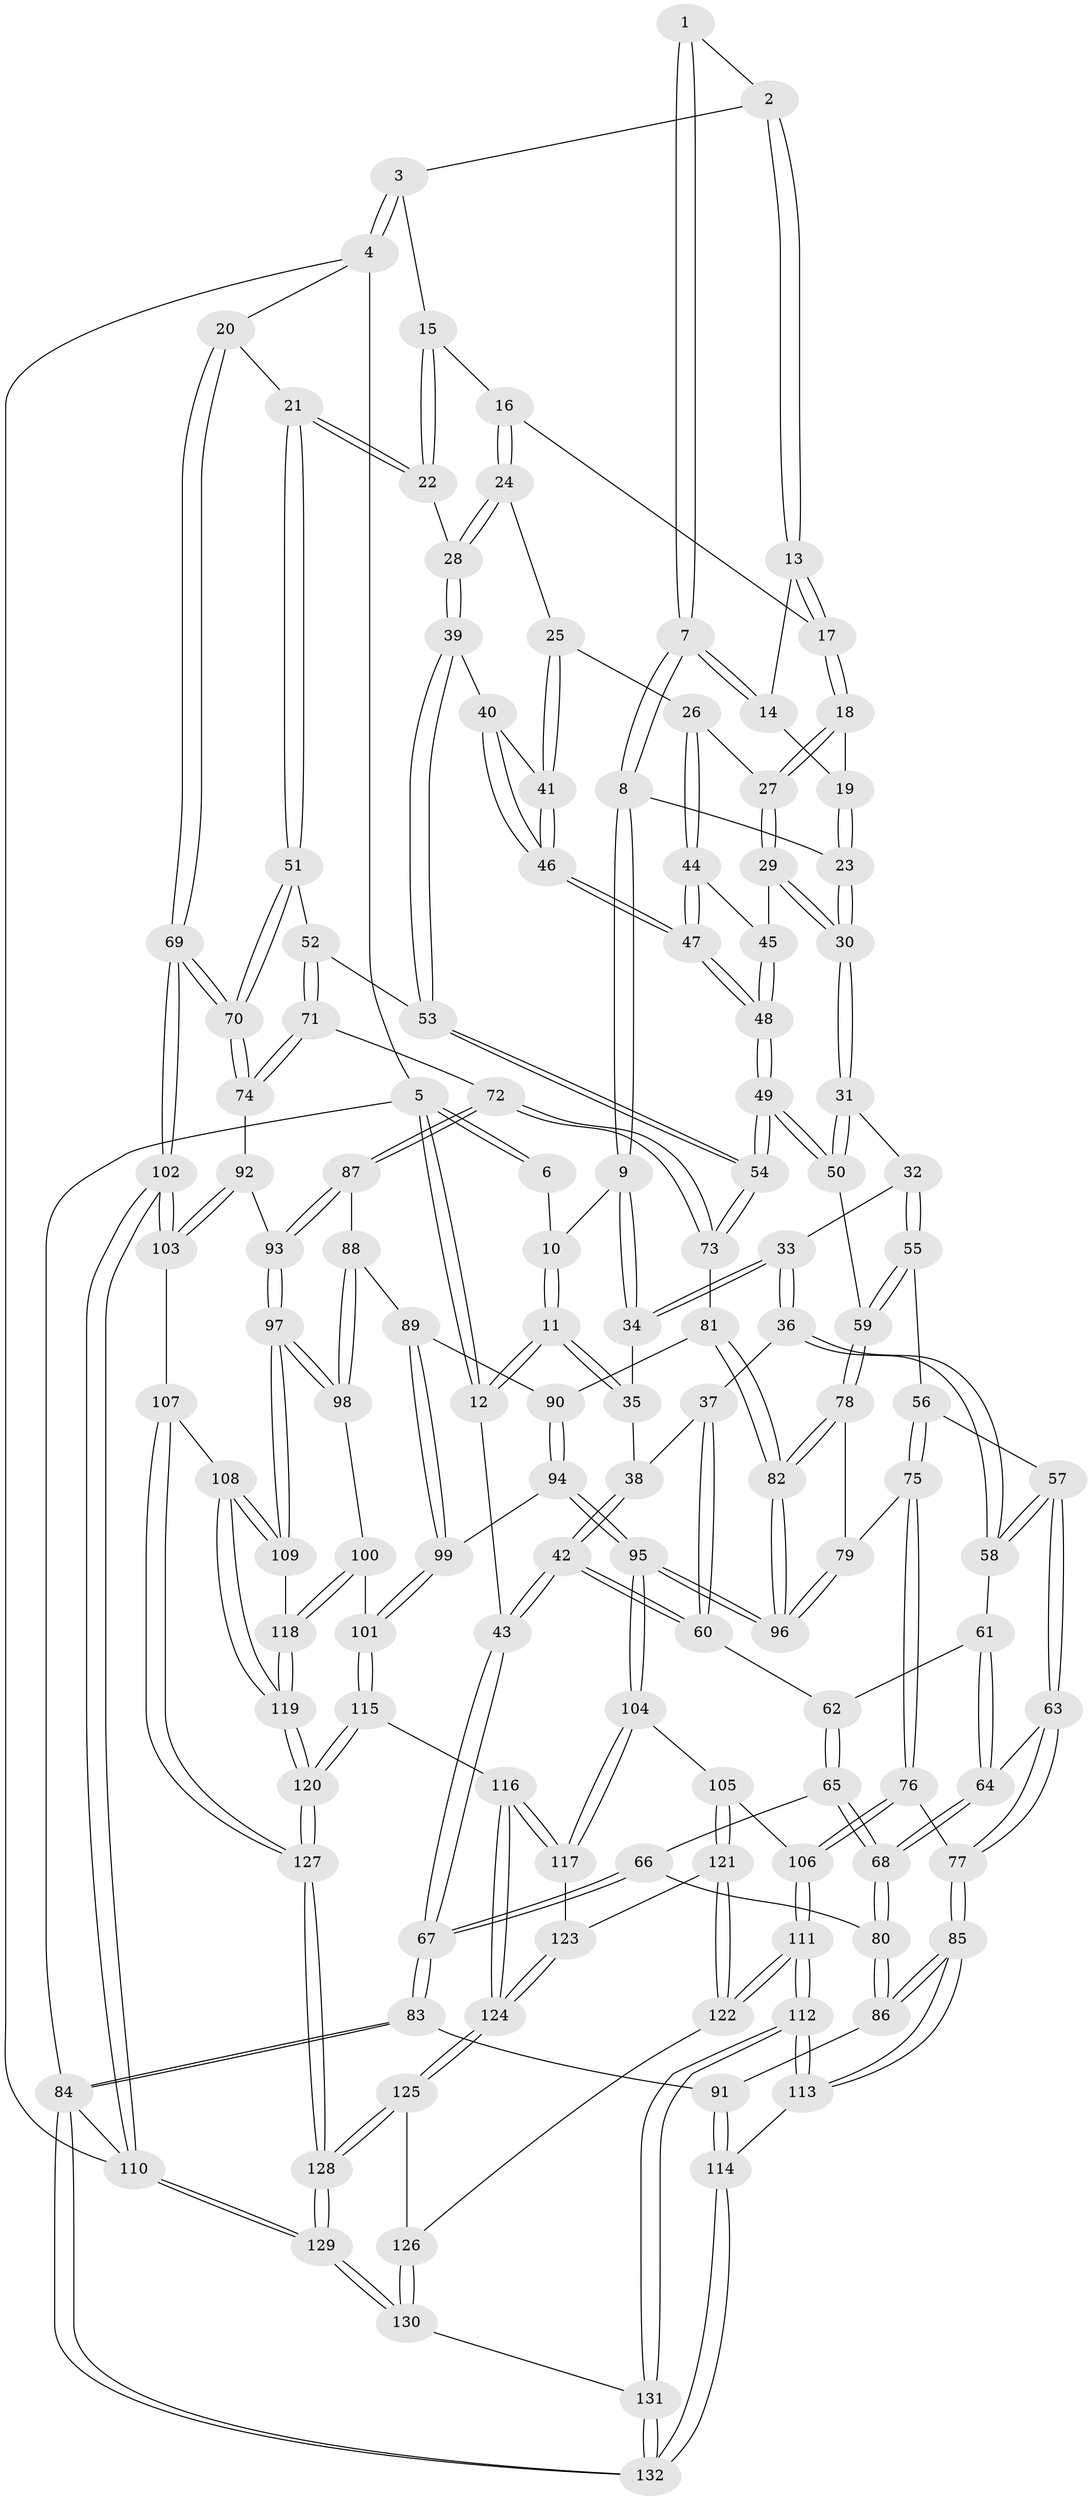 // coarse degree distribution, {8: 0.012658227848101266, 4: 0.3924050632911392, 2: 0.02531645569620253, 6: 0.11392405063291139, 3: 0.05063291139240506, 5: 0.35443037974683544, 9: 0.012658227848101266, 7: 0.0379746835443038}
// Generated by graph-tools (version 1.1) at 2025/21/03/04/25 18:21:27]
// undirected, 132 vertices, 327 edges
graph export_dot {
graph [start="1"]
  node [color=gray90,style=filled];
  1 [pos="+0.3705606933154926+0"];
  2 [pos="+0.48981388581411367+0"];
  3 [pos="+0.9434030405784429+0"];
  4 [pos="+1+0"];
  5 [pos="+0+0"];
  6 [pos="+0+0"];
  7 [pos="+0.2870817760461621+0.10250327298941671"];
  8 [pos="+0.2820576871495305+0.11504977988623431"];
  9 [pos="+0.19325970787987684+0.15097351233792297"];
  10 [pos="+0.09832237750536765+0"];
  11 [pos="+0+0.215456937617713"];
  12 [pos="+0+0.26593606446491685"];
  13 [pos="+0.5337746585651896+0"];
  14 [pos="+0.4510826323354025+0.08140668804108009"];
  15 [pos="+0.7676534209427504+0.07425369083736763"];
  16 [pos="+0.6987991607901252+0.11848048900130334"];
  17 [pos="+0.5490157903757669+0.0033776955052213465"];
  18 [pos="+0.5118793507125962+0.17254566294732435"];
  19 [pos="+0.45618006851444287+0.15379963664245253"];
  20 [pos="+1+0.10302852076554368"];
  21 [pos="+0.9584181377045851+0.23998155348176908"];
  22 [pos="+0.9500110244022023+0.23999318254619453"];
  23 [pos="+0.3289615857083826+0.15579282714186557"];
  24 [pos="+0.6758888195773443+0.1895826428893223"];
  25 [pos="+0.6689343045460662+0.20077601859955468"];
  26 [pos="+0.6155295523061252+0.22204595210711203"];
  27 [pos="+0.5259821387922585+0.19666194502818554"];
  28 [pos="+0.919777328888283+0.25414230909245783"];
  29 [pos="+0.4396923396236877+0.30058304729715507"];
  30 [pos="+0.390320817967662+0.30483138268591314"];
  31 [pos="+0.3611897067260582+0.3418867222843607"];
  32 [pos="+0.3581705683677238+0.3439364994756139"];
  33 [pos="+0.22504926256826782+0.3310854336785688"];
  34 [pos="+0.19003451161151427+0.1545527560870534"];
  35 [pos="+0.11989124039363049+0.176800246180591"];
  36 [pos="+0.19244074544287806+0.37111997802391933"];
  37 [pos="+0.1825811392877908+0.3715224653432248"];
  38 [pos="+0.1266289689857723+0.3053474955135517"];
  39 [pos="+0.8041008218936498+0.34030821383721765"];
  40 [pos="+0.8019695197588261+0.33981983189013326"];
  41 [pos="+0.7039947686365535+0.258885248193122"];
  42 [pos="+0+0.3465330101577073"];
  43 [pos="+0+0.3134871381582738"];
  44 [pos="+0.5987398001640416+0.289548964707618"];
  45 [pos="+0.47017399578707764+0.32410199421380587"];
  46 [pos="+0.6568472192036577+0.4033113130877782"];
  47 [pos="+0.6054771203740389+0.44795432093458476"];
  48 [pos="+0.5902424442282319+0.48149615181787975"];
  49 [pos="+0.5901978633763117+0.4821299377073131"];
  50 [pos="+0.5104165580844504+0.5052871758743278"];
  51 [pos="+0.9356315291390268+0.4746942634556604"];
  52 [pos="+0.8400134057415153+0.4770704019669431"];
  53 [pos="+0.8227447618089714+0.4618160491093298"];
  54 [pos="+0.6066026361665168+0.49875691405532646"];
  55 [pos="+0.32323746715579865+0.49600012344869776"];
  56 [pos="+0.32150944048664665+0.4969068535883802"];
  57 [pos="+0.30536288872374073+0.4993107711313919"];
  58 [pos="+0.21425511081921939+0.4361277189596875"];
  59 [pos="+0.4691099025553734+0.5297090565133451"];
  60 [pos="+0.07422575174748738+0.39751830696401774"];
  61 [pos="+0.16956502750606323+0.4862724344489402"];
  62 [pos="+0.11493091202991672+0.48967368589768134"];
  63 [pos="+0.22630252326113853+0.5819023155029651"];
  64 [pos="+0.20206277851300963+0.5751114690177391"];
  65 [pos="+0.11311308255658598+0.4938180636494431"];
  66 [pos="+0+0.532359155812318"];
  67 [pos="+0+0.46576061484792564"];
  68 [pos="+0.1173682031297295+0.5892380275893075"];
  69 [pos="+1+0.5929167600204559"];
  70 [pos="+1+0.5842069887489001"];
  71 [pos="+0.828413914418365+0.5353879226402106"];
  72 [pos="+0.7497647931829189+0.6142276044844301"];
  73 [pos="+0.6141183003648452+0.5174052171180149"];
  74 [pos="+0.9155110498004708+0.6608925967123572"];
  75 [pos="+0.3521782721233971+0.6801672491499818"];
  76 [pos="+0.34584617318745947+0.6856899712766736"];
  77 [pos="+0.2642245335248645+0.7022035291658835"];
  78 [pos="+0.45809165460053275+0.5657938738711151"];
  79 [pos="+0.39792654709583675+0.6627140918498352"];
  80 [pos="+0.10122637349328155+0.6028911835834827"];
  81 [pos="+0.6141049225136884+0.5175140190650865"];
  82 [pos="+0.5307302985899638+0.6993520719779663"];
  83 [pos="+0+0.7187943401810856"];
  84 [pos="+0+1"];
  85 [pos="+0.1973416277138485+0.7812714051975389"];
  86 [pos="+0.08292848281987768+0.6985336560212352"];
  87 [pos="+0.7550010678613859+0.6308574674079642"];
  88 [pos="+0.7378335853464626+0.6700676747148406"];
  89 [pos="+0.7362383611482164+0.6712530367340093"];
  90 [pos="+0.6330032762714276+0.6533278846589711"];
  91 [pos="+0+0.7175924445619077"];
  92 [pos="+0.9030159089725124+0.6730755813417248"];
  93 [pos="+0.8897294423577002+0.6815021722056652"];
  94 [pos="+0.6244964442330443+0.7460203863164652"];
  95 [pos="+0.5363762919962255+0.7592296012132572"];
  96 [pos="+0.5271902428915317+0.7397493187127291"];
  97 [pos="+0.8459481989089987+0.7729026824994952"];
  98 [pos="+0.7887274634900454+0.7553998246101975"];
  99 [pos="+0.6540771360748165+0.7566411126731337"];
  100 [pos="+0.6959108567751462+0.785681022756788"];
  101 [pos="+0.6745402692322785+0.7813722416089568"];
  102 [pos="+1+0.8754311437636474"];
  103 [pos="+1+0.8697219081805765"];
  104 [pos="+0.5311066081830571+0.7693791049946184"];
  105 [pos="+0.5169700387784314+0.7856997550088278"];
  106 [pos="+0.4088487002354207+0.8060710615541761"];
  107 [pos="+0.9647854930742917+0.8774028246721265"];
  108 [pos="+0.9024604728772929+0.8511367432120519"];
  109 [pos="+0.8488243652758842+0.7878639646313591"];
  110 [pos="+1+1"];
  111 [pos="+0.33403195420809784+0.9114510015857055"];
  112 [pos="+0.32934843124134017+0.9143086558524584"];
  113 [pos="+0.19991758966350134+0.8258853258739525"];
  114 [pos="+0.11389940814304121+0.9048540944140122"];
  115 [pos="+0.6567320449015854+0.8993057168059788"];
  116 [pos="+0.6352658791633038+0.8963846914531792"];
  117 [pos="+0.6256890020128172+0.8893356156042516"];
  118 [pos="+0.7670184675886764+0.8542509267986957"];
  119 [pos="+0.7427318000419437+0.9817146272388639"];
  120 [pos="+0.7366880987175403+0.9930296756310972"];
  121 [pos="+0.5152685273244222+0.828127153964908"];
  122 [pos="+0.47314616077930566+0.9120496318040466"];
  123 [pos="+0.5470972670597644+0.8765192300944317"];
  124 [pos="+0.5525878237840811+0.9394635458605483"];
  125 [pos="+0.5457739990969296+0.9493493146652102"];
  126 [pos="+0.5031703395493379+0.9477426285998418"];
  127 [pos="+0.7533602808753751+1"];
  128 [pos="+0.7501657398572338+1"];
  129 [pos="+0.7502120403096585+1"];
  130 [pos="+0.3483559328810972+1"];
  131 [pos="+0.3458828898060835+1"];
  132 [pos="+0+1"];
  1 -- 2;
  1 -- 7;
  1 -- 7;
  2 -- 3;
  2 -- 13;
  2 -- 13;
  3 -- 4;
  3 -- 4;
  3 -- 15;
  4 -- 5;
  4 -- 20;
  4 -- 110;
  5 -- 6;
  5 -- 6;
  5 -- 12;
  5 -- 12;
  5 -- 84;
  6 -- 10;
  7 -- 8;
  7 -- 8;
  7 -- 14;
  7 -- 14;
  8 -- 9;
  8 -- 9;
  8 -- 23;
  9 -- 10;
  9 -- 34;
  9 -- 34;
  10 -- 11;
  10 -- 11;
  11 -- 12;
  11 -- 12;
  11 -- 35;
  11 -- 35;
  12 -- 43;
  13 -- 14;
  13 -- 17;
  13 -- 17;
  14 -- 19;
  15 -- 16;
  15 -- 22;
  15 -- 22;
  16 -- 17;
  16 -- 24;
  16 -- 24;
  17 -- 18;
  17 -- 18;
  18 -- 19;
  18 -- 27;
  18 -- 27;
  19 -- 23;
  19 -- 23;
  20 -- 21;
  20 -- 69;
  20 -- 69;
  21 -- 22;
  21 -- 22;
  21 -- 51;
  21 -- 51;
  22 -- 28;
  23 -- 30;
  23 -- 30;
  24 -- 25;
  24 -- 28;
  24 -- 28;
  25 -- 26;
  25 -- 41;
  25 -- 41;
  26 -- 27;
  26 -- 44;
  26 -- 44;
  27 -- 29;
  27 -- 29;
  28 -- 39;
  28 -- 39;
  29 -- 30;
  29 -- 30;
  29 -- 45;
  30 -- 31;
  30 -- 31;
  31 -- 32;
  31 -- 50;
  31 -- 50;
  32 -- 33;
  32 -- 55;
  32 -- 55;
  33 -- 34;
  33 -- 34;
  33 -- 36;
  33 -- 36;
  34 -- 35;
  35 -- 38;
  36 -- 37;
  36 -- 58;
  36 -- 58;
  37 -- 38;
  37 -- 60;
  37 -- 60;
  38 -- 42;
  38 -- 42;
  39 -- 40;
  39 -- 53;
  39 -- 53;
  40 -- 41;
  40 -- 46;
  40 -- 46;
  41 -- 46;
  41 -- 46;
  42 -- 43;
  42 -- 43;
  42 -- 60;
  42 -- 60;
  43 -- 67;
  43 -- 67;
  44 -- 45;
  44 -- 47;
  44 -- 47;
  45 -- 48;
  45 -- 48;
  46 -- 47;
  46 -- 47;
  47 -- 48;
  47 -- 48;
  48 -- 49;
  48 -- 49;
  49 -- 50;
  49 -- 50;
  49 -- 54;
  49 -- 54;
  50 -- 59;
  51 -- 52;
  51 -- 70;
  51 -- 70;
  52 -- 53;
  52 -- 71;
  52 -- 71;
  53 -- 54;
  53 -- 54;
  54 -- 73;
  54 -- 73;
  55 -- 56;
  55 -- 59;
  55 -- 59;
  56 -- 57;
  56 -- 75;
  56 -- 75;
  57 -- 58;
  57 -- 58;
  57 -- 63;
  57 -- 63;
  58 -- 61;
  59 -- 78;
  59 -- 78;
  60 -- 62;
  61 -- 62;
  61 -- 64;
  61 -- 64;
  62 -- 65;
  62 -- 65;
  63 -- 64;
  63 -- 77;
  63 -- 77;
  64 -- 68;
  64 -- 68;
  65 -- 66;
  65 -- 68;
  65 -- 68;
  66 -- 67;
  66 -- 67;
  66 -- 80;
  67 -- 83;
  67 -- 83;
  68 -- 80;
  68 -- 80;
  69 -- 70;
  69 -- 70;
  69 -- 102;
  69 -- 102;
  70 -- 74;
  70 -- 74;
  71 -- 72;
  71 -- 74;
  71 -- 74;
  72 -- 73;
  72 -- 73;
  72 -- 87;
  72 -- 87;
  73 -- 81;
  74 -- 92;
  75 -- 76;
  75 -- 76;
  75 -- 79;
  76 -- 77;
  76 -- 106;
  76 -- 106;
  77 -- 85;
  77 -- 85;
  78 -- 79;
  78 -- 82;
  78 -- 82;
  79 -- 96;
  79 -- 96;
  80 -- 86;
  80 -- 86;
  81 -- 82;
  81 -- 82;
  81 -- 90;
  82 -- 96;
  82 -- 96;
  83 -- 84;
  83 -- 84;
  83 -- 91;
  84 -- 132;
  84 -- 132;
  84 -- 110;
  85 -- 86;
  85 -- 86;
  85 -- 113;
  85 -- 113;
  86 -- 91;
  87 -- 88;
  87 -- 93;
  87 -- 93;
  88 -- 89;
  88 -- 98;
  88 -- 98;
  89 -- 90;
  89 -- 99;
  89 -- 99;
  90 -- 94;
  90 -- 94;
  91 -- 114;
  91 -- 114;
  92 -- 93;
  92 -- 103;
  92 -- 103;
  93 -- 97;
  93 -- 97;
  94 -- 95;
  94 -- 95;
  94 -- 99;
  95 -- 96;
  95 -- 96;
  95 -- 104;
  95 -- 104;
  97 -- 98;
  97 -- 98;
  97 -- 109;
  97 -- 109;
  98 -- 100;
  99 -- 101;
  99 -- 101;
  100 -- 101;
  100 -- 118;
  100 -- 118;
  101 -- 115;
  101 -- 115;
  102 -- 103;
  102 -- 103;
  102 -- 110;
  102 -- 110;
  103 -- 107;
  104 -- 105;
  104 -- 117;
  104 -- 117;
  105 -- 106;
  105 -- 121;
  105 -- 121;
  106 -- 111;
  106 -- 111;
  107 -- 108;
  107 -- 127;
  107 -- 127;
  108 -- 109;
  108 -- 109;
  108 -- 119;
  108 -- 119;
  109 -- 118;
  110 -- 129;
  110 -- 129;
  111 -- 112;
  111 -- 112;
  111 -- 122;
  111 -- 122;
  112 -- 113;
  112 -- 113;
  112 -- 131;
  112 -- 131;
  113 -- 114;
  114 -- 132;
  114 -- 132;
  115 -- 116;
  115 -- 120;
  115 -- 120;
  116 -- 117;
  116 -- 117;
  116 -- 124;
  116 -- 124;
  117 -- 123;
  118 -- 119;
  118 -- 119;
  119 -- 120;
  119 -- 120;
  120 -- 127;
  120 -- 127;
  121 -- 122;
  121 -- 122;
  121 -- 123;
  122 -- 126;
  123 -- 124;
  123 -- 124;
  124 -- 125;
  124 -- 125;
  125 -- 126;
  125 -- 128;
  125 -- 128;
  126 -- 130;
  126 -- 130;
  127 -- 128;
  127 -- 128;
  128 -- 129;
  128 -- 129;
  129 -- 130;
  129 -- 130;
  130 -- 131;
  131 -- 132;
  131 -- 132;
}
